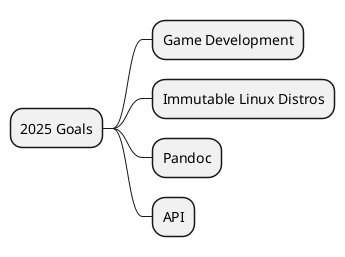 @startmindmap
* 2025 Goals
** Game Development
** Immutable Linux Distros
** Pandoc
** API
@endmindmap